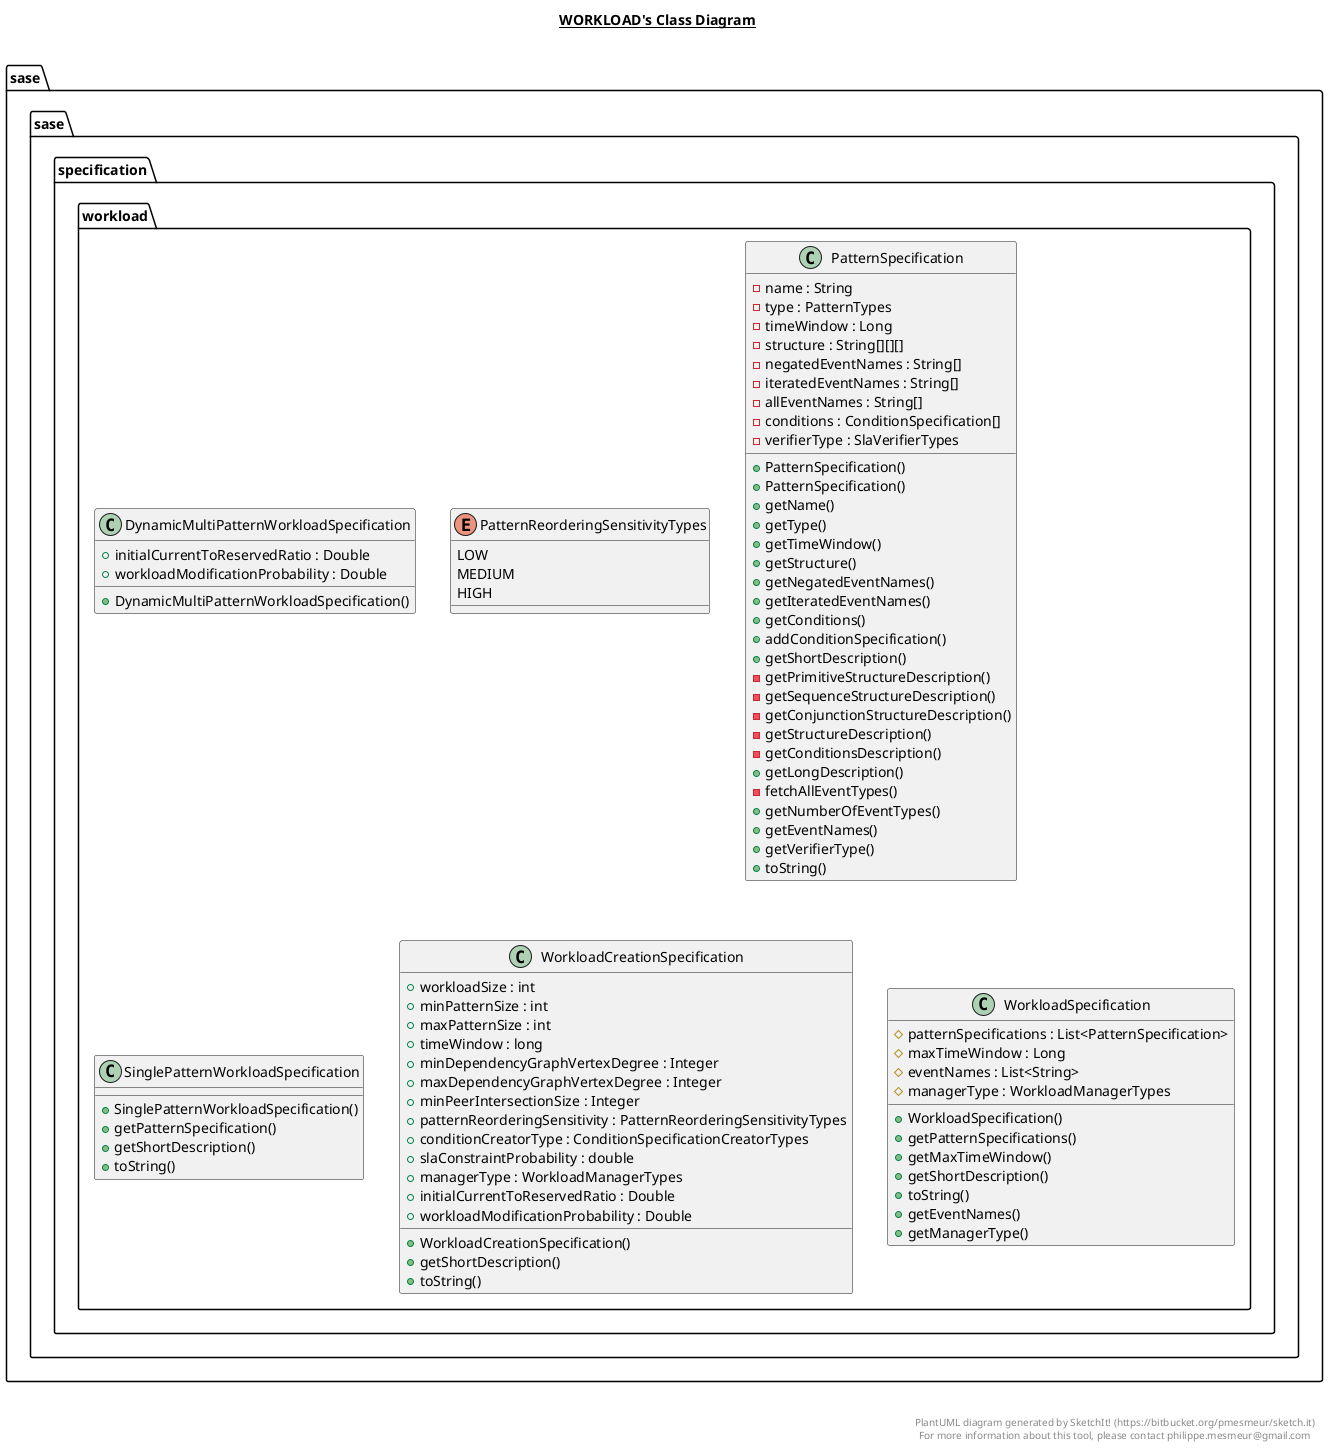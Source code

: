 @startuml

title __WORKLOAD's Class Diagram__\n

  package sase.sase.specification {
    package sase.sase.specification.workload {
      class DynamicMultiPatternWorkloadSpecification {
          + initialCurrentToReservedRatio : Double
          + workloadModificationProbability : Double
          + DynamicMultiPatternWorkloadSpecification()
      }
    }
  }
  

  package sase.sase.specification {
    package sase.sase.specification.workload {
      enum PatternReorderingSensitivityTypes {
        LOW
        MEDIUM
        HIGH
      }
    }
  }
  

  package sase.sase.specification {
    package sase.sase.specification.workload {
      class PatternSpecification {
          - name : String
          - type : PatternTypes
          - timeWindow : Long
          - structure : String[][][]
          - negatedEventNames : String[]
          - iteratedEventNames : String[]
          - allEventNames : String[]
          - conditions : ConditionSpecification[]
          - verifierType : SlaVerifierTypes
          + PatternSpecification()
          + PatternSpecification()
          + getName()
          + getType()
          + getTimeWindow()
          + getStructure()
          + getNegatedEventNames()
          + getIteratedEventNames()
          + getConditions()
          + addConditionSpecification()
          + getShortDescription()
          - getPrimitiveStructureDescription()
          - getSequenceStructureDescription()
          - getConjunctionStructureDescription()
          - getStructureDescription()
          - getConditionsDescription()
          + getLongDescription()
          - fetchAllEventTypes()
          + getNumberOfEventTypes()
          + getEventNames()
          + getVerifierType()
          + toString()
      }
    }
  }
  

  package sase.sase.specification {
    package sase.sase.specification.workload {
      class SinglePatternWorkloadSpecification {
          + SinglePatternWorkloadSpecification()
          + getPatternSpecification()
          + getShortDescription()
          + toString()
      }
    }
  }
  

  package sase.sase.specification {
    package sase.sase.specification.workload {
      class WorkloadCreationSpecification {
          + workloadSize : int
          + minPatternSize : int
          + maxPatternSize : int
          + timeWindow : long
          + minDependencyGraphVertexDegree : Integer
          + maxDependencyGraphVertexDegree : Integer
          + minPeerIntersectionSize : Integer
          + patternReorderingSensitivity : PatternReorderingSensitivityTypes
          + conditionCreatorType : ConditionSpecificationCreatorTypes
          + slaConstraintProbability : double
          + managerType : WorkloadManagerTypes
          + initialCurrentToReservedRatio : Double
          + workloadModificationProbability : Double
          + WorkloadCreationSpecification()
          + getShortDescription()
          + toString()
      }
    }
  }
  

  package sase.sase.specification {
    package sase.sase.specification.workload {
      class WorkloadSpecification {
          # patternSpecifications : List<PatternSpecification>
          # maxTimeWindow : Long
          # eventNames : List<String>
          # managerType : WorkloadManagerTypes
          + WorkloadSpecification()
          + getPatternSpecifications()
          + getMaxTimeWindow()
          + getShortDescription()
          + toString()
          + getEventNames()
          + getManagerType()
      }
    }
  }
  



right footer


PlantUML diagram generated by SketchIt! (https://bitbucket.org/pmesmeur/sketch.it)
For more information about this tool, please contact philippe.mesmeur@gmail.com
endfooter

@enduml
